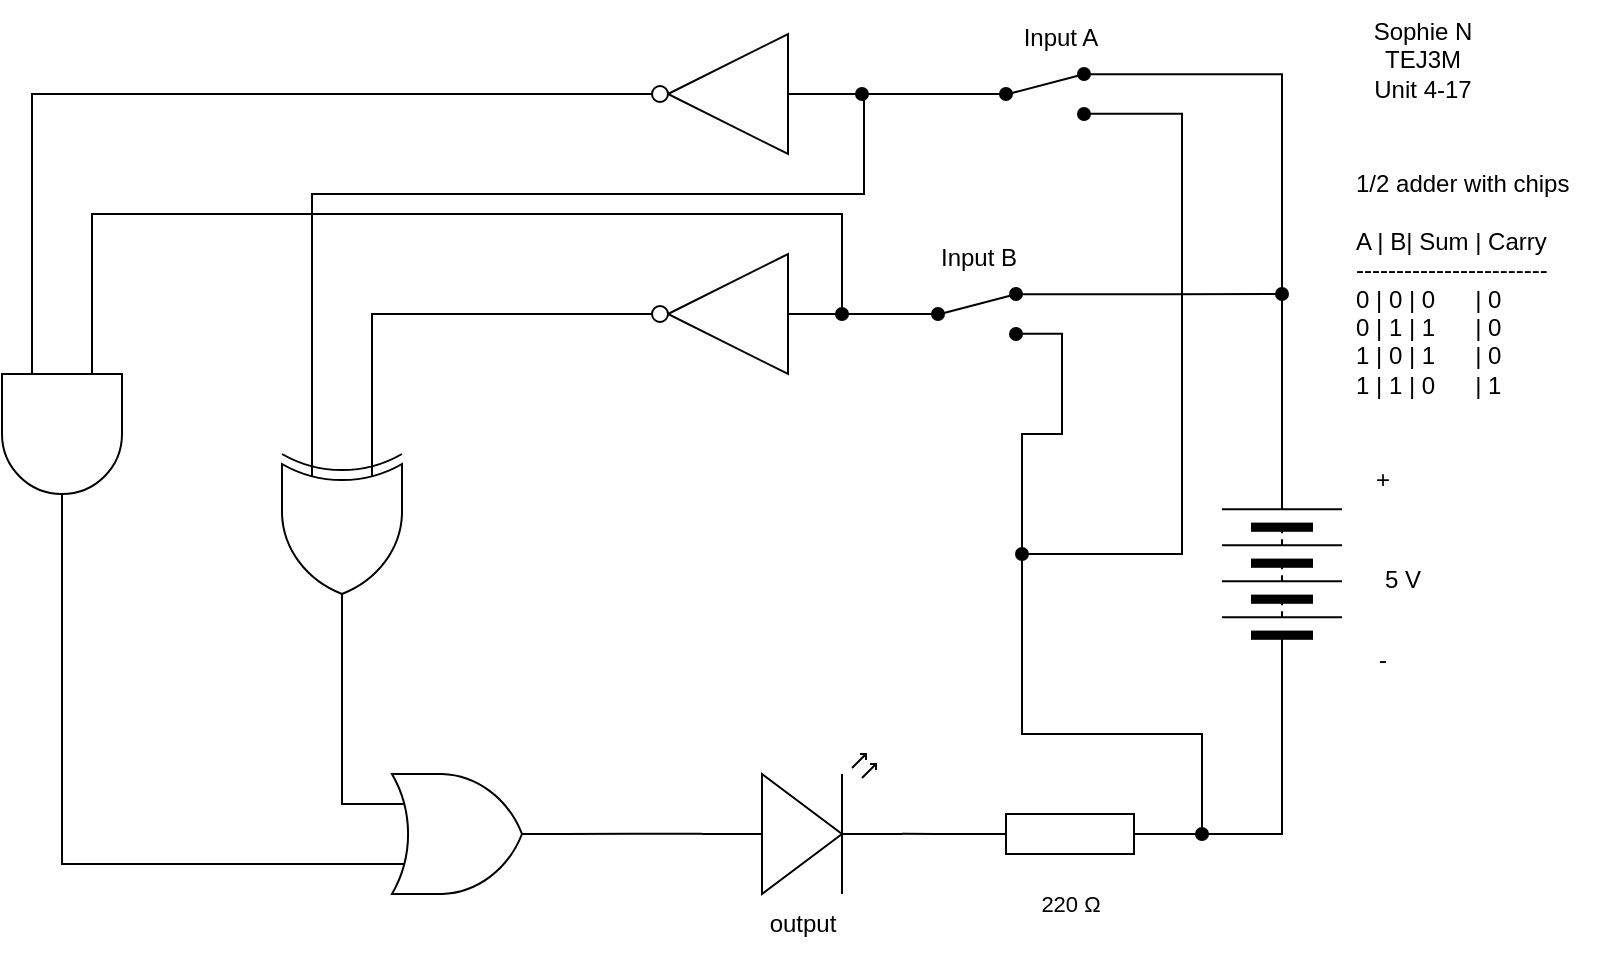 <mxfile>
    <diagram id="xvvG6v5nirBQeMIi7PSc" name="Page-1">
        <mxGraphModel dx="1913" dy="658" grid="1" gridSize="10" guides="1" tooltips="1" connect="1" arrows="1" fold="1" page="1" pageScale="1" pageWidth="827" pageHeight="1169" math="0" shadow="0">
            <root>
                <mxCell id="0"/>
                <mxCell id="1" parent="0"/>
                <mxCell id="2" value="" style="verticalLabelPosition=bottom;shadow=0;dashed=0;align=center;html=1;verticalAlign=top;shape=mxgraph.electrical.logic_gates.logic_gate;operation=or;" parent="1" vertex="1">
                    <mxGeometry x="110" y="450" width="100" height="60" as="geometry"/>
                </mxCell>
                <mxCell id="3" style="edgeStyle=orthogonalEdgeStyle;shape=connector;rounded=0;html=1;exitX=0;exitY=0.5;exitDx=0;exitDy=0;exitPerimeter=0;entryX=0;entryY=0.5;entryDx=0;entryDy=0;strokeColor=default;align=center;verticalAlign=middle;fontFamily=Helvetica;fontSize=11;fontColor=default;labelBackgroundColor=default;endArrow=none;endFill=0;" parent="1" source="4" target="12" edge="1">
                    <mxGeometry relative="1" as="geometry"/>
                </mxCell>
                <mxCell id="4" value="" style="verticalLabelPosition=bottom;shadow=0;dashed=0;align=center;html=1;verticalAlign=top;shape=mxgraph.electrical.logic_gates.inverter_2;rotation=-180;" parent="1" vertex="1">
                    <mxGeometry x="240" y="190" width="100" height="60" as="geometry"/>
                </mxCell>
                <mxCell id="5" style="edgeStyle=orthogonalEdgeStyle;shape=connector;rounded=0;html=1;exitX=0;exitY=0.25;exitDx=0;exitDy=0;exitPerimeter=0;strokeColor=default;align=center;verticalAlign=middle;fontFamily=Helvetica;fontSize=11;fontColor=default;labelBackgroundColor=default;endArrow=oval;endFill=1;" parent="1" source="36" edge="1">
                    <mxGeometry relative="1" as="geometry">
                        <mxPoint x="350" y="220" as="targetPoint"/>
                        <Array as="points">
                            <mxPoint x="-25" y="170"/>
                            <mxPoint x="350" y="170"/>
                        </Array>
                        <mxPoint x="5" y="288" as="sourcePoint"/>
                    </mxGeometry>
                </mxCell>
                <mxCell id="7" style="edgeStyle=orthogonalEdgeStyle;shape=connector;rounded=0;html=1;exitX=0;exitY=0.57;exitDx=0;exitDy=0;exitPerimeter=0;strokeColor=default;align=center;verticalAlign=middle;fontFamily=Helvetica;fontSize=11;fontColor=default;labelBackgroundColor=default;endArrow=none;endFill=0;entryX=1;entryY=0.5;entryDx=0;entryDy=0;entryPerimeter=0;" parent="1" source="8" target="2" edge="1">
                    <mxGeometry relative="1" as="geometry">
                        <mxPoint x="220" y="480" as="targetPoint"/>
                    </mxGeometry>
                </mxCell>
                <mxCell id="8" value="" style="verticalLabelPosition=bottom;shadow=0;dashed=0;align=center;html=1;verticalAlign=top;shape=mxgraph.electrical.opto_electronics.led_2;pointerEvents=1;" parent="1" vertex="1">
                    <mxGeometry x="280" y="440" width="100" height="70" as="geometry"/>
                </mxCell>
                <mxCell id="9" value="" style="pointerEvents=1;verticalLabelPosition=bottom;shadow=0;dashed=0;align=center;html=1;verticalAlign=top;shape=mxgraph.electrical.resistors.resistor_1;" parent="1" vertex="1">
                    <mxGeometry x="414" y="470" width="100" height="20" as="geometry"/>
                </mxCell>
                <mxCell id="10" style="edgeStyle=orthogonalEdgeStyle;shape=connector;rounded=0;html=1;exitX=1;exitY=0.12;exitDx=0;exitDy=0;strokeColor=default;align=center;verticalAlign=middle;fontFamily=Helvetica;fontSize=11;fontColor=default;labelBackgroundColor=default;endArrow=oval;endFill=1;" parent="1" source="12" edge="1">
                    <mxGeometry relative="1" as="geometry">
                        <mxPoint x="570" y="210" as="targetPoint"/>
                    </mxGeometry>
                </mxCell>
                <mxCell id="11" style="edgeStyle=orthogonalEdgeStyle;shape=connector;rounded=0;html=1;exitX=1;exitY=0.88;exitDx=0;exitDy=0;strokeColor=default;align=center;verticalAlign=middle;fontFamily=Helvetica;fontSize=11;fontColor=default;labelBackgroundColor=default;endArrow=oval;endFill=1;" parent="1" source="12" edge="1">
                    <mxGeometry relative="1" as="geometry">
                        <mxPoint x="530" y="480" as="targetPoint"/>
                        <Array as="points">
                            <mxPoint x="460" y="230"/>
                            <mxPoint x="460" y="280"/>
                            <mxPoint x="440" y="280"/>
                            <mxPoint x="440" y="430"/>
                            <mxPoint x="530" y="430"/>
                        </Array>
                    </mxGeometry>
                </mxCell>
                <mxCell id="12" value="" style="html=1;shape=mxgraph.electrical.electro-mechanical.twoWaySwitch;aspect=fixed;elSwitchState=2;fillColor=#000000;" parent="1" vertex="1">
                    <mxGeometry x="380" y="207" width="75" height="26" as="geometry"/>
                </mxCell>
                <mxCell id="13" value="" style="pointerEvents=1;verticalLabelPosition=bottom;shadow=0;dashed=0;align=center;html=1;verticalAlign=top;shape=mxgraph.electrical.miscellaneous.batteryStack;rotation=-90;" parent="1" vertex="1">
                    <mxGeometry x="520" y="320" width="100" height="60" as="geometry"/>
                </mxCell>
                <mxCell id="14" value="+" style="text;html=1;align=center;verticalAlign=middle;resizable=0;points=[];autosize=1;strokeColor=none;fillColor=none;" parent="1" vertex="1">
                    <mxGeometry x="605" y="288" width="30" height="30" as="geometry"/>
                </mxCell>
                <mxCell id="15" value="5 V" style="text;html=1;align=center;verticalAlign=middle;resizable=0;points=[];autosize=1;strokeColor=none;fillColor=none;" parent="1" vertex="1">
                    <mxGeometry x="610" y="338" width="40" height="30" as="geometry"/>
                </mxCell>
                <mxCell id="16" value="-" style="text;html=1;align=center;verticalAlign=middle;resizable=0;points=[];autosize=1;strokeColor=none;fillColor=none;" parent="1" vertex="1">
                    <mxGeometry x="605" y="378" width="30" height="30" as="geometry"/>
                </mxCell>
                <mxCell id="17" style="edgeStyle=orthogonalEdgeStyle;shape=connector;rounded=0;html=1;exitX=0;exitY=0.75;exitDx=0;exitDy=0;exitPerimeter=0;strokeColor=default;align=center;verticalAlign=middle;fontFamily=Helvetica;fontSize=11;fontColor=default;labelBackgroundColor=default;endArrow=oval;endFill=1;" parent="1" source="37" edge="1">
                    <mxGeometry relative="1" as="geometry">
                        <mxPoint x="360" y="110" as="targetPoint"/>
                        <Array as="points">
                            <mxPoint x="85" y="160"/>
                            <mxPoint x="361" y="160"/>
                        </Array>
                        <mxPoint x="85" y="288" as="sourcePoint"/>
                    </mxGeometry>
                </mxCell>
                <mxCell id="19" style="edgeStyle=orthogonalEdgeStyle;shape=connector;rounded=0;html=1;exitX=0;exitY=0.5;exitDx=0;exitDy=0;exitPerimeter=0;entryX=0;entryY=0.5;entryDx=0;entryDy=0;strokeColor=default;align=center;verticalAlign=middle;fontFamily=Helvetica;fontSize=11;fontColor=default;labelBackgroundColor=default;endArrow=none;endFill=0;" parent="1" source="20" target="23" edge="1">
                    <mxGeometry relative="1" as="geometry"/>
                </mxCell>
                <mxCell id="20" value="" style="verticalLabelPosition=bottom;shadow=0;dashed=0;align=center;html=1;verticalAlign=top;shape=mxgraph.electrical.logic_gates.inverter_2;rotation=-180;" parent="1" vertex="1">
                    <mxGeometry x="240" y="80" width="100" height="60" as="geometry"/>
                </mxCell>
                <mxCell id="21" style="edgeStyle=orthogonalEdgeStyle;shape=connector;rounded=0;html=1;exitX=1;exitY=0.12;exitDx=0;exitDy=0;entryX=1;entryY=0.5;entryDx=0;entryDy=0;strokeColor=default;align=center;verticalAlign=middle;fontFamily=Helvetica;fontSize=11;fontColor=default;labelBackgroundColor=default;endArrow=none;endFill=0;" parent="1" source="23" target="13" edge="1">
                    <mxGeometry relative="1" as="geometry"/>
                </mxCell>
                <mxCell id="22" style="edgeStyle=orthogonalEdgeStyle;shape=connector;rounded=0;html=1;exitX=1;exitY=0.88;exitDx=0;exitDy=0;strokeColor=default;align=center;verticalAlign=middle;fontFamily=Helvetica;fontSize=11;fontColor=default;labelBackgroundColor=default;endArrow=oval;endFill=1;" parent="1" source="23" edge="1">
                    <mxGeometry relative="1" as="geometry">
                        <mxPoint x="440" y="340" as="targetPoint"/>
                        <Array as="points">
                            <mxPoint x="520" y="120"/>
                            <mxPoint x="520" y="340"/>
                        </Array>
                    </mxGeometry>
                </mxCell>
                <mxCell id="23" value="" style="html=1;shape=mxgraph.electrical.electro-mechanical.twoWaySwitch;aspect=fixed;elSwitchState=2;fillColor=#000000;" parent="1" vertex="1">
                    <mxGeometry x="414" y="97" width="75" height="26" as="geometry"/>
                </mxCell>
                <mxCell id="24" style="edgeStyle=orthogonalEdgeStyle;html=1;exitX=0;exitY=0.25;exitDx=0;exitDy=0;exitPerimeter=0;entryX=1;entryY=0.5;entryDx=0;entryDy=0;entryPerimeter=0;endArrow=none;endFill=0;rounded=0;" parent="1" source="2" target="37" edge="1">
                    <mxGeometry relative="1" as="geometry">
                        <mxPoint x="100" y="388" as="targetPoint"/>
                    </mxGeometry>
                </mxCell>
                <mxCell id="25" style="edgeStyle=orthogonalEdgeStyle;shape=connector;rounded=0;html=1;exitX=0;exitY=0.75;exitDx=0;exitDy=0;exitPerimeter=0;entryX=1;entryY=0.5;entryDx=0;entryDy=0;entryPerimeter=0;strokeColor=default;align=center;verticalAlign=middle;fontFamily=Helvetica;fontSize=11;fontColor=default;labelBackgroundColor=default;endArrow=none;endFill=0;" parent="1" source="2" target="36" edge="1">
                    <mxGeometry relative="1" as="geometry">
                        <mxPoint x="-10" y="388" as="targetPoint"/>
                    </mxGeometry>
                </mxCell>
                <mxCell id="26" style="edgeStyle=orthogonalEdgeStyle;shape=connector;rounded=0;html=1;exitX=0;exitY=0.25;exitDx=0;exitDy=0;exitPerimeter=0;entryX=1;entryY=0.5;entryDx=0;entryDy=0;entryPerimeter=0;strokeColor=default;align=center;verticalAlign=middle;fontFamily=Helvetica;fontSize=11;fontColor=default;labelBackgroundColor=default;endArrow=none;endFill=0;" parent="1" source="37" target="4" edge="1">
                    <mxGeometry relative="1" as="geometry">
                        <mxPoint x="115" y="288" as="sourcePoint"/>
                    </mxGeometry>
                </mxCell>
                <mxCell id="27" style="edgeStyle=orthogonalEdgeStyle;shape=connector;rounded=0;html=1;exitX=0;exitY=0.75;exitDx=0;exitDy=0;exitPerimeter=0;entryX=1;entryY=0.5;entryDx=0;entryDy=0;entryPerimeter=0;strokeColor=default;align=center;verticalAlign=middle;fontFamily=Helvetica;fontSize=11;fontColor=default;labelBackgroundColor=default;endArrow=none;endFill=0;" parent="1" source="36" target="20" edge="1">
                    <mxGeometry relative="1" as="geometry">
                        <mxPoint x="-25" y="288" as="sourcePoint"/>
                    </mxGeometry>
                </mxCell>
                <mxCell id="28" style="edgeStyle=orthogonalEdgeStyle;shape=connector;rounded=0;html=1;exitX=0;exitY=0.5;exitDx=0;exitDy=0;entryX=1;entryY=0.5;entryDx=0;entryDy=0;entryPerimeter=0;strokeColor=default;align=center;verticalAlign=middle;fontFamily=Helvetica;fontSize=11;fontColor=default;labelBackgroundColor=default;endArrow=none;endFill=0;" parent="1" source="13" target="9" edge="1">
                    <mxGeometry relative="1" as="geometry"/>
                </mxCell>
                <mxCell id="29" style="edgeStyle=orthogonalEdgeStyle;shape=connector;rounded=0;html=1;exitX=0;exitY=0.5;exitDx=0;exitDy=0;exitPerimeter=0;entryX=1;entryY=0.57;entryDx=0;entryDy=0;entryPerimeter=0;strokeColor=default;align=center;verticalAlign=middle;fontFamily=Helvetica;fontSize=11;fontColor=default;labelBackgroundColor=default;endArrow=none;endFill=0;" parent="1" source="9" target="8" edge="1">
                    <mxGeometry relative="1" as="geometry"/>
                </mxCell>
                <mxCell id="30" value="220&amp;nbsp;Ω" style="text;html=1;align=center;verticalAlign=middle;resizable=0;points=[];autosize=1;strokeColor=none;fillColor=none;fontFamily=Helvetica;fontSize=11;fontColor=default;labelBackgroundColor=default;" parent="1" vertex="1">
                    <mxGeometry x="439" y="500" width="50" height="30" as="geometry"/>
                </mxCell>
                <mxCell id="31" value="output" style="text;html=1;align=center;verticalAlign=middle;resizable=0;points=[];autosize=1;strokeColor=none;fillColor=none;" parent="1" vertex="1">
                    <mxGeometry x="300" y="510" width="60" height="30" as="geometry"/>
                </mxCell>
                <mxCell id="32" value="Input B" style="text;html=1;align=center;verticalAlign=middle;resizable=0;points=[];autosize=1;strokeColor=none;fillColor=none;" parent="1" vertex="1">
                    <mxGeometry x="387.5" y="177" width="60" height="30" as="geometry"/>
                </mxCell>
                <mxCell id="33" value="Input A" style="text;html=1;align=center;verticalAlign=middle;resizable=0;points=[];autosize=1;strokeColor=none;fillColor=none;" parent="1" vertex="1">
                    <mxGeometry x="429" y="67" width="60" height="30" as="geometry"/>
                </mxCell>
                <mxCell id="34" value="Sophie N&lt;div&gt;TEJ3M&lt;/div&gt;&lt;div&gt;Unit 4-17&lt;/div&gt;" style="text;html=1;align=center;verticalAlign=middle;resizable=0;points=[];autosize=1;strokeColor=none;fillColor=none;" parent="1" vertex="1">
                    <mxGeometry x="605" y="63" width="70" height="60" as="geometry"/>
                </mxCell>
                <mxCell id="35" value="&lt;div&gt;1/2 adder with chips&lt;/div&gt;&lt;div&gt;&lt;br&gt;&lt;/div&gt;&lt;div&gt;A | B| Sum | Carry&lt;/div&gt;&lt;div&gt;------------------------&lt;/div&gt;&lt;div&gt;0 | 0 | 0&amp;nbsp; &amp;nbsp; &amp;nbsp; | 0&lt;/div&gt;&lt;div&gt;0 | 1 | 1&amp;nbsp; &amp;nbsp; &amp;nbsp; | 0&lt;/div&gt;&lt;div&gt;1 | 0 | 1&amp;nbsp; &amp;nbsp; &amp;nbsp; | 0&lt;/div&gt;&lt;div&gt;1 | 1 | 0&amp;nbsp; &amp;nbsp; &amp;nbsp; | 1&lt;/div&gt;" style="text;html=1;align=left;verticalAlign=middle;resizable=0;points=[];autosize=1;strokeColor=none;fillColor=none;" parent="1" vertex="1">
                    <mxGeometry x="605" y="140" width="130" height="130" as="geometry"/>
                </mxCell>
                <mxCell id="36" value="" style="verticalLabelPosition=bottom;shadow=0;dashed=0;align=center;html=1;verticalAlign=top;shape=mxgraph.electrical.logic_gates.logic_gate;operation=and;rotation=90;" parent="1" vertex="1">
                    <mxGeometry x="-90" y="250" width="100" height="60" as="geometry"/>
                </mxCell>
                <mxCell id="37" value="" style="verticalLabelPosition=bottom;shadow=0;dashed=0;align=center;html=1;verticalAlign=top;shape=mxgraph.electrical.logic_gates.logic_gate;operation=xor;rotation=90;" parent="1" vertex="1">
                    <mxGeometry x="50" y="300" width="100" height="60" as="geometry"/>
                </mxCell>
            </root>
        </mxGraphModel>
    </diagram>
</mxfile>